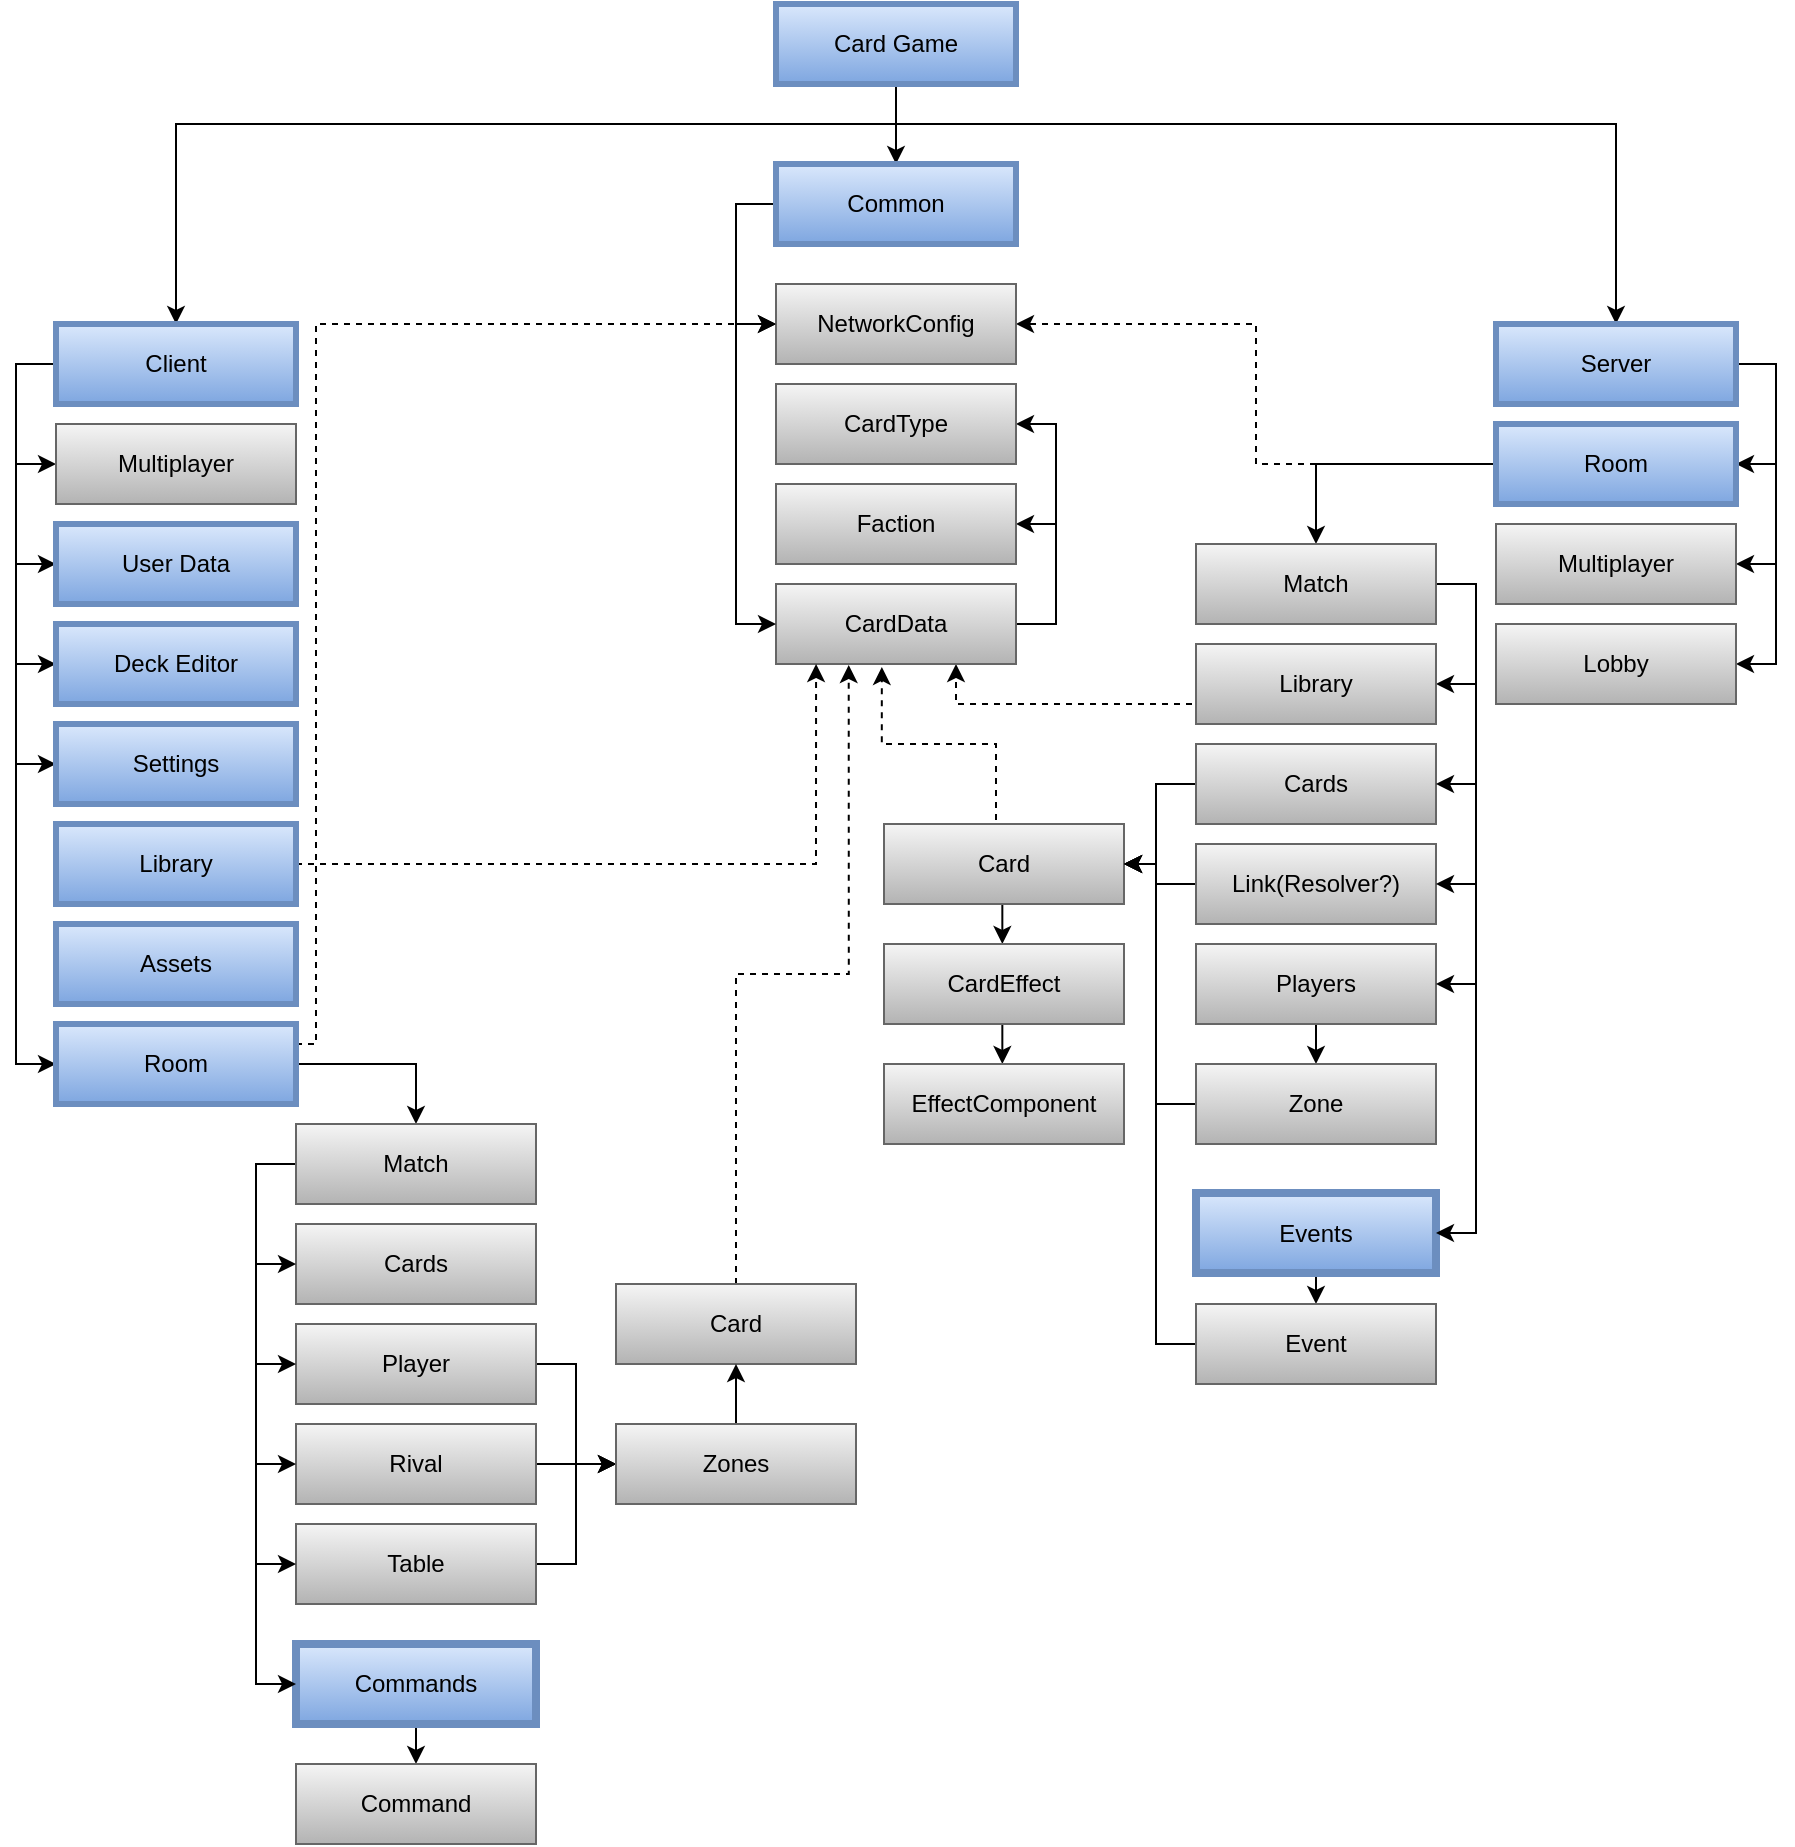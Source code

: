 <mxfile version="17.4.6" type="device"><diagram id="yZY9l5bWvE41JDvWN09L" name="Page-1"><mxGraphModel dx="2249" dy="752" grid="1" gridSize="10" guides="1" tooltips="1" connect="1" arrows="1" fold="1" page="1" pageScale="1" pageWidth="827" pageHeight="1169" math="0" shadow="0"><root><mxCell id="0"/><mxCell id="1" parent="0"/><mxCell id="_sQ2GedPcyPF_oaQatIs-12" style="edgeStyle=orthogonalEdgeStyle;rounded=0;orthogonalLoop=1;jettySize=auto;html=1;exitX=0.5;exitY=1;exitDx=0;exitDy=0;entryX=0.5;entryY=0;entryDx=0;entryDy=0;" parent="1" source="_sQ2GedPcyPF_oaQatIs-1" target="_sQ2GedPcyPF_oaQatIs-5" edge="1"><mxGeometry relative="1" as="geometry"><Array as="points"><mxPoint x="420" y="100"/><mxPoint x="780" y="100"/></Array></mxGeometry></mxCell><mxCell id="_sQ2GedPcyPF_oaQatIs-13" style="edgeStyle=orthogonalEdgeStyle;rounded=0;orthogonalLoop=1;jettySize=auto;html=1;exitX=0.5;exitY=1;exitDx=0;exitDy=0;entryX=0.5;entryY=0;entryDx=0;entryDy=0;" parent="1" source="_sQ2GedPcyPF_oaQatIs-1" target="_sQ2GedPcyPF_oaQatIs-4" edge="1"><mxGeometry relative="1" as="geometry"><Array as="points"><mxPoint x="420" y="100"/><mxPoint x="60" y="100"/></Array></mxGeometry></mxCell><mxCell id="_sQ2GedPcyPF_oaQatIs-127" style="edgeStyle=orthogonalEdgeStyle;rounded=0;orthogonalLoop=1;jettySize=auto;html=1;exitX=0.5;exitY=1;exitDx=0;exitDy=0;entryX=0.5;entryY=0;entryDx=0;entryDy=0;" parent="1" source="_sQ2GedPcyPF_oaQatIs-1" target="_sQ2GedPcyPF_oaQatIs-126" edge="1"><mxGeometry relative="1" as="geometry"/></mxCell><mxCell id="_sQ2GedPcyPF_oaQatIs-1" value="Card Game" style="rounded=0;whiteSpace=wrap;html=1;fillColor=#dae8fc;strokeColor=#6c8ebf;strokeWidth=3;gradientColor=#7ea6e0;" parent="1" vertex="1"><mxGeometry x="360" y="40" width="120" height="40" as="geometry"/></mxCell><mxCell id="_sQ2GedPcyPF_oaQatIs-26" style="edgeStyle=orthogonalEdgeStyle;rounded=0;orthogonalLoop=1;jettySize=auto;html=1;exitX=0;exitY=0.5;exitDx=0;exitDy=0;entryX=0;entryY=0.5;entryDx=0;entryDy=0;" parent="1" source="_sQ2GedPcyPF_oaQatIs-4" target="_sQ2GedPcyPF_oaQatIs-19" edge="1"><mxGeometry relative="1" as="geometry"/></mxCell><mxCell id="_sQ2GedPcyPF_oaQatIs-27" style="edgeStyle=orthogonalEdgeStyle;rounded=0;orthogonalLoop=1;jettySize=auto;html=1;exitX=0;exitY=0.5;exitDx=0;exitDy=0;entryX=0;entryY=0.5;entryDx=0;entryDy=0;" parent="1" source="_sQ2GedPcyPF_oaQatIs-4" target="_sQ2GedPcyPF_oaQatIs-18" edge="1"><mxGeometry relative="1" as="geometry"/></mxCell><mxCell id="_sQ2GedPcyPF_oaQatIs-28" style="edgeStyle=orthogonalEdgeStyle;rounded=0;orthogonalLoop=1;jettySize=auto;html=1;exitX=0;exitY=0.5;exitDx=0;exitDy=0;entryX=0;entryY=0.5;entryDx=0;entryDy=0;" parent="1" source="_sQ2GedPcyPF_oaQatIs-4" target="_sQ2GedPcyPF_oaQatIs-17" edge="1"><mxGeometry relative="1" as="geometry"/></mxCell><mxCell id="_sQ2GedPcyPF_oaQatIs-29" style="edgeStyle=orthogonalEdgeStyle;rounded=0;orthogonalLoop=1;jettySize=auto;html=1;exitX=0;exitY=0.5;exitDx=0;exitDy=0;entryX=0;entryY=0.5;entryDx=0;entryDy=0;" parent="1" source="_sQ2GedPcyPF_oaQatIs-4" target="_sQ2GedPcyPF_oaQatIs-20" edge="1"><mxGeometry relative="1" as="geometry"/></mxCell><mxCell id="_sQ2GedPcyPF_oaQatIs-30" style="edgeStyle=orthogonalEdgeStyle;rounded=0;orthogonalLoop=1;jettySize=auto;html=1;exitX=0;exitY=0.5;exitDx=0;exitDy=0;entryX=0;entryY=0.5;entryDx=0;entryDy=0;" parent="1" source="_sQ2GedPcyPF_oaQatIs-4" target="_sQ2GedPcyPF_oaQatIs-6" edge="1"><mxGeometry relative="1" as="geometry"/></mxCell><mxCell id="_sQ2GedPcyPF_oaQatIs-4" value="Client" style="rounded=0;whiteSpace=wrap;html=1;strokeWidth=3;fillColor=#dae8fc;strokeColor=#6c8ebf;gradientColor=#7ea6e0;" parent="1" vertex="1"><mxGeometry y="200" width="120" height="40" as="geometry"/></mxCell><mxCell id="_sQ2GedPcyPF_oaQatIs-32" style="edgeStyle=orthogonalEdgeStyle;rounded=0;orthogonalLoop=1;jettySize=auto;html=1;exitX=1;exitY=0.5;exitDx=0;exitDy=0;entryX=1;entryY=0.5;entryDx=0;entryDy=0;" parent="1" source="_sQ2GedPcyPF_oaQatIs-5" target="_sQ2GedPcyPF_oaQatIs-9" edge="1"><mxGeometry relative="1" as="geometry"/></mxCell><mxCell id="_sQ2GedPcyPF_oaQatIs-33" style="edgeStyle=orthogonalEdgeStyle;rounded=0;orthogonalLoop=1;jettySize=auto;html=1;exitX=1;exitY=0.5;exitDx=0;exitDy=0;entryX=1;entryY=0.5;entryDx=0;entryDy=0;" parent="1" source="_sQ2GedPcyPF_oaQatIs-5" target="_sQ2GedPcyPF_oaQatIs-8" edge="1"><mxGeometry relative="1" as="geometry"/></mxCell><mxCell id="_sQ2GedPcyPF_oaQatIs-34" style="edgeStyle=orthogonalEdgeStyle;rounded=0;orthogonalLoop=1;jettySize=auto;html=1;exitX=1;exitY=0.5;exitDx=0;exitDy=0;entryX=1;entryY=0.5;entryDx=0;entryDy=0;" parent="1" source="_sQ2GedPcyPF_oaQatIs-5" target="_sQ2GedPcyPF_oaQatIs-7" edge="1"><mxGeometry relative="1" as="geometry"/></mxCell><mxCell id="_sQ2GedPcyPF_oaQatIs-5" value="Server" style="rounded=0;whiteSpace=wrap;html=1;fillColor=#dae8fc;strokeColor=#6c8ebf;strokeWidth=3;gradientColor=#7ea6e0;" parent="1" vertex="1"><mxGeometry x="720" y="200" width="120" height="40" as="geometry"/></mxCell><mxCell id="_sQ2GedPcyPF_oaQatIs-109" style="edgeStyle=orthogonalEdgeStyle;rounded=0;orthogonalLoop=1;jettySize=auto;html=1;exitX=1;exitY=0.5;exitDx=0;exitDy=0;entryX=0.5;entryY=0;entryDx=0;entryDy=0;" parent="1" source="_sQ2GedPcyPF_oaQatIs-6" target="_sQ2GedPcyPF_oaQatIs-108" edge="1"><mxGeometry relative="1" as="geometry"/></mxCell><mxCell id="_sQ2GedPcyPF_oaQatIs-118" style="edgeStyle=orthogonalEdgeStyle;rounded=0;orthogonalLoop=1;jettySize=auto;html=1;exitX=1;exitY=0.25;exitDx=0;exitDy=0;entryX=0;entryY=0.5;entryDx=0;entryDy=0;dashed=1;" parent="1" source="_sQ2GedPcyPF_oaQatIs-6" target="_sQ2GedPcyPF_oaQatIs-105" edge="1"><mxGeometry relative="1" as="geometry"><Array as="points"><mxPoint x="130" y="560"/><mxPoint x="130" y="200"/></Array></mxGeometry></mxCell><mxCell id="_sQ2GedPcyPF_oaQatIs-6" value="Room" style="rounded=0;whiteSpace=wrap;html=1;fillColor=#dae8fc;gradientColor=#7ea6e0;strokeColor=#6c8ebf;strokeWidth=3;" parent="1" vertex="1"><mxGeometry y="550" width="120" height="40" as="geometry"/></mxCell><mxCell id="_sQ2GedPcyPF_oaQatIs-66" style="edgeStyle=orthogonalEdgeStyle;rounded=0;orthogonalLoop=1;jettySize=auto;html=1;exitX=0;exitY=0.5;exitDx=0;exitDy=0;entryX=0.5;entryY=0;entryDx=0;entryDy=0;" parent="1" source="_sQ2GedPcyPF_oaQatIs-7" target="_sQ2GedPcyPF_oaQatIs-44" edge="1"><mxGeometry relative="1" as="geometry"/></mxCell><mxCell id="_sQ2GedPcyPF_oaQatIs-106" style="edgeStyle=orthogonalEdgeStyle;rounded=0;orthogonalLoop=1;jettySize=auto;html=1;exitX=0;exitY=0.5;exitDx=0;exitDy=0;entryX=1;entryY=0.5;entryDx=0;entryDy=0;dashed=1;" parent="1" source="_sQ2GedPcyPF_oaQatIs-7" target="_sQ2GedPcyPF_oaQatIs-105" edge="1"><mxGeometry relative="1" as="geometry"/></mxCell><mxCell id="_sQ2GedPcyPF_oaQatIs-7" value="Room" style="rounded=0;whiteSpace=wrap;html=1;fillColor=#dae8fc;gradientColor=#7ea6e0;strokeColor=#6c8ebf;strokeWidth=3;" parent="1" vertex="1"><mxGeometry x="720" y="250" width="120" height="40" as="geometry"/></mxCell><mxCell id="_sQ2GedPcyPF_oaQatIs-8" value="Lobby" style="rounded=0;whiteSpace=wrap;html=1;fillColor=#f5f5f5;gradientColor=#b3b3b3;strokeColor=#666666;" parent="1" vertex="1"><mxGeometry x="720" y="350" width="120" height="40" as="geometry"/></mxCell><mxCell id="_sQ2GedPcyPF_oaQatIs-9" value="Multiplayer" style="rounded=0;whiteSpace=wrap;html=1;fillColor=#f5f5f5;gradientColor=#b3b3b3;strokeColor=#666666;" parent="1" vertex="1"><mxGeometry x="720" y="300" width="120" height="40" as="geometry"/></mxCell><mxCell id="_sQ2GedPcyPF_oaQatIs-17" value="Deck Editor" style="rounded=0;whiteSpace=wrap;html=1;fillColor=#dae8fc;strokeColor=#6c8ebf;strokeWidth=3;gradientColor=#7ea6e0;" parent="1" vertex="1"><mxGeometry y="350" width="120" height="40" as="geometry"/></mxCell><mxCell id="_sQ2GedPcyPF_oaQatIs-18" value="User Data" style="rounded=0;whiteSpace=wrap;html=1;fillColor=#dae8fc;strokeColor=#6c8ebf;strokeWidth=3;gradientColor=#7ea6e0;" parent="1" vertex="1"><mxGeometry y="300" width="120" height="40" as="geometry"/></mxCell><mxCell id="_sQ2GedPcyPF_oaQatIs-19" value="Multiplayer" style="rounded=0;whiteSpace=wrap;html=1;fillColor=#f5f5f5;gradientColor=#b3b3b3;strokeColor=#666666;" parent="1" vertex="1"><mxGeometry y="250" width="120" height="40" as="geometry"/></mxCell><mxCell id="_sQ2GedPcyPF_oaQatIs-20" value="Settings" style="rounded=0;whiteSpace=wrap;html=1;fillColor=#dae8fc;strokeColor=#6c8ebf;strokeWidth=3;gradientColor=#7ea6e0;" parent="1" vertex="1"><mxGeometry y="400" width="120" height="40" as="geometry"/></mxCell><mxCell id="_sQ2GedPcyPF_oaQatIs-82" style="edgeStyle=orthogonalEdgeStyle;rounded=0;orthogonalLoop=1;jettySize=auto;html=1;exitX=0.5;exitY=1;exitDx=0;exitDy=0;entryX=0.5;entryY=0;entryDx=0;entryDy=0;" parent="1" source="_sQ2GedPcyPF_oaQatIs-36" target="_sQ2GedPcyPF_oaQatIs-64" edge="1"><mxGeometry relative="1" as="geometry"/></mxCell><mxCell id="_sQ2GedPcyPF_oaQatIs-36" value="Players" style="rounded=0;whiteSpace=wrap;html=1;fillColor=#f5f5f5;gradientColor=#b3b3b3;strokeColor=#666666;" parent="1" vertex="1"><mxGeometry x="570" y="510" width="120" height="40" as="geometry"/></mxCell><mxCell id="_sQ2GedPcyPF_oaQatIs-79" style="edgeStyle=orthogonalEdgeStyle;rounded=0;orthogonalLoop=1;jettySize=auto;html=1;exitX=0.5;exitY=1;exitDx=0;exitDy=0;entryX=0.5;entryY=0;entryDx=0;entryDy=0;" parent="1" edge="1"><mxGeometry relative="1" as="geometry"><mxPoint x="473.17" y="490" as="sourcePoint"/><mxPoint x="473.17" y="510" as="targetPoint"/></mxGeometry></mxCell><mxCell id="_sQ2GedPcyPF_oaQatIs-142" style="edgeStyle=orthogonalEdgeStyle;rounded=0;orthogonalLoop=1;jettySize=auto;html=1;exitX=0.5;exitY=0;exitDx=0;exitDy=0;entryX=0.441;entryY=1.037;entryDx=0;entryDy=0;entryPerimeter=0;dashed=1;" parent="1" source="_sQ2GedPcyPF_oaQatIs-37" target="_sQ2GedPcyPF_oaQatIs-87" edge="1"><mxGeometry relative="1" as="geometry"><Array as="points"><mxPoint x="470" y="450"/><mxPoint x="470" y="410"/><mxPoint x="413" y="410"/></Array></mxGeometry></mxCell><mxCell id="_sQ2GedPcyPF_oaQatIs-37" value="Card" style="rounded=0;whiteSpace=wrap;html=1;fillColor=#f5f5f5;gradientColor=#b3b3b3;strokeColor=#666666;" parent="1" vertex="1"><mxGeometry x="414" y="450" width="120" height="40" as="geometry"/></mxCell><mxCell id="_sQ2GedPcyPF_oaQatIs-73" style="edgeStyle=orthogonalEdgeStyle;rounded=0;orthogonalLoop=1;jettySize=auto;html=1;exitX=0.5;exitY=1;exitDx=0;exitDy=0;entryX=0.5;entryY=0;entryDx=0;entryDy=0;" parent="1" source="_sQ2GedPcyPF_oaQatIs-38" target="_sQ2GedPcyPF_oaQatIs-41" edge="1"><mxGeometry relative="1" as="geometry"/></mxCell><mxCell id="_sQ2GedPcyPF_oaQatIs-38" value="Events" style="rounded=0;whiteSpace=wrap;html=1;fillColor=#dae8fc;gradientColor=#7ea6e0;strokeColor=#6c8ebf;strokeWidth=4;" parent="1" vertex="1"><mxGeometry x="570" y="634.5" width="120" height="40" as="geometry"/></mxCell><mxCell id="_sQ2GedPcyPF_oaQatIs-94" style="edgeStyle=orthogonalEdgeStyle;rounded=0;orthogonalLoop=1;jettySize=auto;html=1;exitX=0;exitY=0.5;exitDx=0;exitDy=0;entryX=1;entryY=0.5;entryDx=0;entryDy=0;" parent="1" source="_sQ2GedPcyPF_oaQatIs-39" target="_sQ2GedPcyPF_oaQatIs-37" edge="1"><mxGeometry relative="1" as="geometry"><Array as="points"><mxPoint x="550" y="430"/><mxPoint x="550" y="470"/></Array></mxGeometry></mxCell><mxCell id="_sQ2GedPcyPF_oaQatIs-39" value="Cards" style="rounded=0;whiteSpace=wrap;html=1;fillColor=#f5f5f5;gradientColor=#b3b3b3;strokeColor=#666666;" parent="1" vertex="1"><mxGeometry x="570" y="410" width="120" height="40" as="geometry"/></mxCell><mxCell id="_sQ2GedPcyPF_oaQatIs-93" style="edgeStyle=orthogonalEdgeStyle;rounded=0;orthogonalLoop=1;jettySize=auto;html=1;exitX=0;exitY=0.5;exitDx=0;exitDy=0;entryX=1;entryY=0.5;entryDx=0;entryDy=0;" parent="1" source="_sQ2GedPcyPF_oaQatIs-40" target="_sQ2GedPcyPF_oaQatIs-37" edge="1"><mxGeometry relative="1" as="geometry"><Array as="points"><mxPoint x="550" y="480"/><mxPoint x="550" y="470"/></Array></mxGeometry></mxCell><mxCell id="_sQ2GedPcyPF_oaQatIs-40" value="Link(Resolver?)" style="rounded=0;whiteSpace=wrap;html=1;fillColor=#f5f5f5;gradientColor=#b3b3b3;strokeColor=#666666;" parent="1" vertex="1"><mxGeometry x="570" y="460" width="120" height="40" as="geometry"/></mxCell><mxCell id="_sQ2GedPcyPF_oaQatIs-90" style="edgeStyle=orthogonalEdgeStyle;rounded=0;orthogonalLoop=1;jettySize=auto;html=1;exitX=0;exitY=0.5;exitDx=0;exitDy=0;entryX=1;entryY=0.5;entryDx=0;entryDy=0;" parent="1" source="_sQ2GedPcyPF_oaQatIs-41" target="_sQ2GedPcyPF_oaQatIs-37" edge="1"><mxGeometry relative="1" as="geometry"><Array as="points"><mxPoint x="550" y="710"/><mxPoint x="550" y="470"/></Array></mxGeometry></mxCell><mxCell id="_sQ2GedPcyPF_oaQatIs-41" value="Event" style="rounded=0;whiteSpace=wrap;html=1;fillColor=#f5f5f5;gradientColor=#b3b3b3;strokeColor=#666666;" parent="1" vertex="1"><mxGeometry x="570" y="690" width="120" height="40" as="geometry"/></mxCell><mxCell id="_sQ2GedPcyPF_oaQatIs-80" style="edgeStyle=orthogonalEdgeStyle;rounded=0;orthogonalLoop=1;jettySize=auto;html=1;exitX=0.5;exitY=1;exitDx=0;exitDy=0;entryX=0.5;entryY=0;entryDx=0;entryDy=0;" parent="1" edge="1"><mxGeometry relative="1" as="geometry"><mxPoint x="473.17" y="550" as="sourcePoint"/><mxPoint x="473.17" y="570" as="targetPoint"/></mxGeometry></mxCell><mxCell id="_sQ2GedPcyPF_oaQatIs-42" value="CardEffect" style="rounded=0;whiteSpace=wrap;html=1;fillColor=#f5f5f5;gradientColor=#b3b3b3;strokeColor=#666666;" parent="1" vertex="1"><mxGeometry x="414" y="510" width="120" height="40" as="geometry"/></mxCell><mxCell id="_sQ2GedPcyPF_oaQatIs-43" value="EffectComponent" style="rounded=0;whiteSpace=wrap;html=1;fillColor=#f5f5f5;gradientColor=#b3b3b3;strokeColor=#666666;" parent="1" vertex="1"><mxGeometry x="414" y="570" width="120" height="40" as="geometry"/></mxCell><mxCell id="_sQ2GedPcyPF_oaQatIs-67" style="edgeStyle=orthogonalEdgeStyle;rounded=0;orthogonalLoop=1;jettySize=auto;html=1;exitX=1;exitY=0.5;exitDx=0;exitDy=0;entryX=1;entryY=0.5;entryDx=0;entryDy=0;" parent="1" source="_sQ2GedPcyPF_oaQatIs-44" target="_sQ2GedPcyPF_oaQatIs-39" edge="1"><mxGeometry relative="1" as="geometry"/></mxCell><mxCell id="_sQ2GedPcyPF_oaQatIs-68" style="edgeStyle=orthogonalEdgeStyle;rounded=0;orthogonalLoop=1;jettySize=auto;html=1;exitX=1;exitY=0.5;exitDx=0;exitDy=0;entryX=1;entryY=0.5;entryDx=0;entryDy=0;" parent="1" source="_sQ2GedPcyPF_oaQatIs-44" target="_sQ2GedPcyPF_oaQatIs-40" edge="1"><mxGeometry relative="1" as="geometry"/></mxCell><mxCell id="_sQ2GedPcyPF_oaQatIs-69" style="edgeStyle=orthogonalEdgeStyle;rounded=0;orthogonalLoop=1;jettySize=auto;html=1;exitX=1;exitY=0.5;exitDx=0;exitDy=0;entryX=1;entryY=0.5;entryDx=0;entryDy=0;" parent="1" source="_sQ2GedPcyPF_oaQatIs-44" target="_sQ2GedPcyPF_oaQatIs-36" edge="1"><mxGeometry relative="1" as="geometry"/></mxCell><mxCell id="_sQ2GedPcyPF_oaQatIs-70" style="edgeStyle=orthogonalEdgeStyle;rounded=0;orthogonalLoop=1;jettySize=auto;html=1;exitX=1;exitY=0.5;exitDx=0;exitDy=0;entryX=1;entryY=0.5;entryDx=0;entryDy=0;" parent="1" source="_sQ2GedPcyPF_oaQatIs-44" target="_sQ2GedPcyPF_oaQatIs-38" edge="1"><mxGeometry relative="1" as="geometry"/></mxCell><mxCell id="_sQ2GedPcyPF_oaQatIs-74" style="edgeStyle=orthogonalEdgeStyle;rounded=0;orthogonalLoop=1;jettySize=auto;html=1;exitX=1;exitY=0.5;exitDx=0;exitDy=0;entryX=1;entryY=0.5;entryDx=0;entryDy=0;" parent="1" source="_sQ2GedPcyPF_oaQatIs-44" target="_sQ2GedPcyPF_oaQatIs-62" edge="1"><mxGeometry relative="1" as="geometry"/></mxCell><mxCell id="_sQ2GedPcyPF_oaQatIs-44" value="Match" style="rounded=0;whiteSpace=wrap;html=1;fillColor=#f5f5f5;strokeColor=#666666;strokeWidth=1;gradientColor=#b3b3b3;" parent="1" vertex="1"><mxGeometry x="570" y="310" width="120" height="40" as="geometry"/></mxCell><mxCell id="_sQ2GedPcyPF_oaQatIs-143" style="edgeStyle=orthogonalEdgeStyle;rounded=0;orthogonalLoop=1;jettySize=auto;html=1;exitX=0;exitY=0.5;exitDx=0;exitDy=0;entryX=0.75;entryY=1;entryDx=0;entryDy=0;dashed=1;" parent="1" source="_sQ2GedPcyPF_oaQatIs-62" target="_sQ2GedPcyPF_oaQatIs-87" edge="1"><mxGeometry relative="1" as="geometry"><Array as="points"><mxPoint x="570" y="390"/><mxPoint x="450" y="390"/></Array></mxGeometry></mxCell><mxCell id="_sQ2GedPcyPF_oaQatIs-62" value="Library" style="rounded=0;whiteSpace=wrap;html=1;fillColor=#f5f5f5;gradientColor=#b3b3b3;strokeColor=#666666;" parent="1" vertex="1"><mxGeometry x="570" y="360" width="120" height="40" as="geometry"/></mxCell><mxCell id="_sQ2GedPcyPF_oaQatIs-91" style="edgeStyle=orthogonalEdgeStyle;rounded=0;orthogonalLoop=1;jettySize=auto;html=1;exitX=0;exitY=0.5;exitDx=0;exitDy=0;entryX=1;entryY=0.5;entryDx=0;entryDy=0;" parent="1" source="_sQ2GedPcyPF_oaQatIs-64" target="_sQ2GedPcyPF_oaQatIs-37" edge="1"><mxGeometry relative="1" as="geometry"><Array as="points"><mxPoint x="550" y="590"/><mxPoint x="550" y="470"/></Array></mxGeometry></mxCell><mxCell id="_sQ2GedPcyPF_oaQatIs-64" value="Zone" style="rounded=0;whiteSpace=wrap;html=1;fillColor=#f5f5f5;gradientColor=#b3b3b3;strokeColor=#666666;" parent="1" vertex="1"><mxGeometry x="570" y="570" width="120" height="40" as="geometry"/></mxCell><mxCell id="_sQ2GedPcyPF_oaQatIs-140" style="edgeStyle=orthogonalEdgeStyle;rounded=0;orthogonalLoop=1;jettySize=auto;html=1;exitX=1;exitY=0.5;exitDx=0;exitDy=0;entryX=1;entryY=0.5;entryDx=0;entryDy=0;" parent="1" source="_sQ2GedPcyPF_oaQatIs-87" target="_sQ2GedPcyPF_oaQatIs-139" edge="1"><mxGeometry relative="1" as="geometry"/></mxCell><mxCell id="_sQ2GedPcyPF_oaQatIs-141" style="edgeStyle=orthogonalEdgeStyle;rounded=0;orthogonalLoop=1;jettySize=auto;html=1;exitX=1;exitY=0.5;exitDx=0;exitDy=0;entryX=1;entryY=0.5;entryDx=0;entryDy=0;" parent="1" source="_sQ2GedPcyPF_oaQatIs-87" target="_sQ2GedPcyPF_oaQatIs-138" edge="1"><mxGeometry relative="1" as="geometry"/></mxCell><mxCell id="_sQ2GedPcyPF_oaQatIs-87" value="CardData" style="rounded=0;whiteSpace=wrap;html=1;fillColor=#f5f5f5;gradientColor=#b3b3b3;strokeColor=#666666;" parent="1" vertex="1"><mxGeometry x="360" y="330" width="120" height="40" as="geometry"/></mxCell><mxCell id="_sQ2GedPcyPF_oaQatIs-149" style="edgeStyle=orthogonalEdgeStyle;rounded=0;orthogonalLoop=1;jettySize=auto;html=1;exitX=1;exitY=0.5;exitDx=0;exitDy=0;entryX=0;entryY=0.5;entryDx=0;entryDy=0;" parent="1" source="_sQ2GedPcyPF_oaQatIs-95" target="_sQ2GedPcyPF_oaQatIs-101" edge="1"><mxGeometry relative="1" as="geometry"/></mxCell><mxCell id="_sQ2GedPcyPF_oaQatIs-95" value="Player" style="rounded=0;whiteSpace=wrap;html=1;fillColor=#f5f5f5;gradientColor=#b3b3b3;strokeColor=#666666;" parent="1" vertex="1"><mxGeometry x="120" y="700" width="120" height="40" as="geometry"/></mxCell><mxCell id="_sQ2GedPcyPF_oaQatIs-147" style="edgeStyle=orthogonalEdgeStyle;rounded=0;orthogonalLoop=1;jettySize=auto;html=1;exitX=1;exitY=0.5;exitDx=0;exitDy=0;entryX=0;entryY=0.5;entryDx=0;entryDy=0;" parent="1" source="_sQ2GedPcyPF_oaQatIs-96" target="_sQ2GedPcyPF_oaQatIs-101" edge="1"><mxGeometry relative="1" as="geometry"/></mxCell><mxCell id="_sQ2GedPcyPF_oaQatIs-96" value="Rival" style="rounded=0;whiteSpace=wrap;html=1;fillColor=#f5f5f5;gradientColor=#b3b3b3;strokeColor=#666666;" parent="1" vertex="1"><mxGeometry x="120" y="750" width="120" height="40" as="geometry"/></mxCell><mxCell id="_sQ2GedPcyPF_oaQatIs-152" style="edgeStyle=orthogonalEdgeStyle;rounded=0;orthogonalLoop=1;jettySize=auto;html=1;exitX=0.5;exitY=0;exitDx=0;exitDy=0;entryX=0.303;entryY=1.013;entryDx=0;entryDy=0;entryPerimeter=0;dashed=1;" parent="1" source="_sQ2GedPcyPF_oaQatIs-97" target="_sQ2GedPcyPF_oaQatIs-87" edge="1"><mxGeometry relative="1" as="geometry"/></mxCell><mxCell id="_sQ2GedPcyPF_oaQatIs-97" value="Card" style="rounded=0;whiteSpace=wrap;html=1;fillColor=#f5f5f5;gradientColor=#b3b3b3;strokeColor=#666666;" parent="1" vertex="1"><mxGeometry x="280" y="680" width="120" height="40" as="geometry"/></mxCell><mxCell id="_sQ2GedPcyPF_oaQatIs-148" style="edgeStyle=orthogonalEdgeStyle;rounded=0;orthogonalLoop=1;jettySize=auto;html=1;exitX=1;exitY=0.5;exitDx=0;exitDy=0;entryX=0;entryY=0.5;entryDx=0;entryDy=0;" parent="1" source="_sQ2GedPcyPF_oaQatIs-98" target="_sQ2GedPcyPF_oaQatIs-101" edge="1"><mxGeometry relative="1" as="geometry"/></mxCell><mxCell id="_sQ2GedPcyPF_oaQatIs-98" value="Table" style="rounded=0;whiteSpace=wrap;html=1;fillColor=#f5f5f5;gradientColor=#b3b3b3;strokeColor=#666666;" parent="1" vertex="1"><mxGeometry x="120" y="800" width="120" height="40" as="geometry"/></mxCell><mxCell id="_sQ2GedPcyPF_oaQatIs-114" style="edgeStyle=orthogonalEdgeStyle;rounded=0;orthogonalLoop=1;jettySize=auto;html=1;exitX=0.5;exitY=1;exitDx=0;exitDy=0;entryX=0.5;entryY=0;entryDx=0;entryDy=0;" parent="1" source="_sQ2GedPcyPF_oaQatIs-99" target="_sQ2GedPcyPF_oaQatIs-100" edge="1"><mxGeometry relative="1" as="geometry"/></mxCell><mxCell id="_sQ2GedPcyPF_oaQatIs-99" value="Commands" style="rounded=0;whiteSpace=wrap;html=1;fillColor=#dae8fc;gradientColor=#7ea6e0;strokeColor=#6c8ebf;strokeWidth=4;" parent="1" vertex="1"><mxGeometry x="120" y="860" width="120" height="40" as="geometry"/></mxCell><mxCell id="_sQ2GedPcyPF_oaQatIs-100" value="Command" style="rounded=0;whiteSpace=wrap;html=1;fillColor=#f5f5f5;gradientColor=#b3b3b3;strokeColor=#666666;" parent="1" vertex="1"><mxGeometry x="120" y="920" width="120" height="40" as="geometry"/></mxCell><mxCell id="_sQ2GedPcyPF_oaQatIs-150" style="edgeStyle=orthogonalEdgeStyle;rounded=0;orthogonalLoop=1;jettySize=auto;html=1;exitX=0.5;exitY=0;exitDx=0;exitDy=0;entryX=0.5;entryY=1;entryDx=0;entryDy=0;" parent="1" source="_sQ2GedPcyPF_oaQatIs-101" target="_sQ2GedPcyPF_oaQatIs-97" edge="1"><mxGeometry relative="1" as="geometry"/></mxCell><mxCell id="_sQ2GedPcyPF_oaQatIs-101" value="Zones" style="rounded=0;whiteSpace=wrap;html=1;fillColor=#f5f5f5;gradientColor=#b3b3b3;strokeColor=#666666;" parent="1" vertex="1"><mxGeometry x="280" y="750" width="120" height="40" as="geometry"/></mxCell><mxCell id="_sQ2GedPcyPF_oaQatIs-102" value="Assets" style="rounded=0;whiteSpace=wrap;html=1;fillColor=#dae8fc;strokeColor=#6c8ebf;strokeWidth=3;gradientColor=#7ea6e0;" parent="1" vertex="1"><mxGeometry y="500" width="120" height="40" as="geometry"/></mxCell><mxCell id="_sQ2GedPcyPF_oaQatIs-103" value="Cards" style="rounded=0;whiteSpace=wrap;html=1;fillColor=#f5f5f5;gradientColor=#b3b3b3;strokeColor=#666666;" parent="1" vertex="1"><mxGeometry x="120" y="650" width="120" height="40" as="geometry"/></mxCell><mxCell id="_sQ2GedPcyPF_oaQatIs-144" style="edgeStyle=orthogonalEdgeStyle;rounded=0;orthogonalLoop=1;jettySize=auto;html=1;exitX=1;exitY=0.5;exitDx=0;exitDy=0;entryX=0.167;entryY=1;entryDx=0;entryDy=0;entryPerimeter=0;dashed=1;" parent="1" source="_sQ2GedPcyPF_oaQatIs-104" target="_sQ2GedPcyPF_oaQatIs-87" edge="1"><mxGeometry relative="1" as="geometry"><Array as="points"><mxPoint x="380" y="470"/></Array></mxGeometry></mxCell><mxCell id="_sQ2GedPcyPF_oaQatIs-104" value="Library" style="rounded=0;whiteSpace=wrap;html=1;fillColor=#dae8fc;strokeColor=#6c8ebf;strokeWidth=3;gradientColor=#7ea6e0;" parent="1" vertex="1"><mxGeometry y="450" width="120" height="40" as="geometry"/></mxCell><mxCell id="_sQ2GedPcyPF_oaQatIs-105" value="NetworkConfig" style="rounded=0;whiteSpace=wrap;html=1;fillColor=#f5f5f5;gradientColor=#b3b3b3;strokeColor=#666666;" parent="1" vertex="1"><mxGeometry x="360" y="180" width="120" height="40" as="geometry"/></mxCell><mxCell id="_sQ2GedPcyPF_oaQatIs-111" style="edgeStyle=orthogonalEdgeStyle;rounded=0;orthogonalLoop=1;jettySize=auto;html=1;exitX=0;exitY=0.5;exitDx=0;exitDy=0;entryX=0;entryY=0.5;entryDx=0;entryDy=0;" parent="1" source="_sQ2GedPcyPF_oaQatIs-108" target="_sQ2GedPcyPF_oaQatIs-103" edge="1"><mxGeometry relative="1" as="geometry"/></mxCell><mxCell id="_sQ2GedPcyPF_oaQatIs-112" style="edgeStyle=orthogonalEdgeStyle;rounded=0;orthogonalLoop=1;jettySize=auto;html=1;exitX=0;exitY=0.5;exitDx=0;exitDy=0;entryX=0;entryY=0.5;entryDx=0;entryDy=0;" parent="1" source="_sQ2GedPcyPF_oaQatIs-108" target="_sQ2GedPcyPF_oaQatIs-95" edge="1"><mxGeometry relative="1" as="geometry"/></mxCell><mxCell id="_sQ2GedPcyPF_oaQatIs-113" style="edgeStyle=orthogonalEdgeStyle;rounded=0;orthogonalLoop=1;jettySize=auto;html=1;exitX=0;exitY=0.5;exitDx=0;exitDy=0;entryX=0;entryY=0.5;entryDx=0;entryDy=0;" parent="1" source="_sQ2GedPcyPF_oaQatIs-108" target="_sQ2GedPcyPF_oaQatIs-96" edge="1"><mxGeometry relative="1" as="geometry"/></mxCell><mxCell id="_sQ2GedPcyPF_oaQatIs-116" style="edgeStyle=orthogonalEdgeStyle;rounded=0;orthogonalLoop=1;jettySize=auto;html=1;exitX=0;exitY=0.5;exitDx=0;exitDy=0;entryX=0;entryY=0.5;entryDx=0;entryDy=0;" parent="1" source="_sQ2GedPcyPF_oaQatIs-108" target="_sQ2GedPcyPF_oaQatIs-98" edge="1"><mxGeometry relative="1" as="geometry"/></mxCell><mxCell id="_sQ2GedPcyPF_oaQatIs-120" style="edgeStyle=orthogonalEdgeStyle;rounded=0;orthogonalLoop=1;jettySize=auto;html=1;exitX=0;exitY=0.5;exitDx=0;exitDy=0;entryX=0;entryY=0.5;entryDx=0;entryDy=0;" parent="1" source="_sQ2GedPcyPF_oaQatIs-108" target="_sQ2GedPcyPF_oaQatIs-99" edge="1"><mxGeometry relative="1" as="geometry"/></mxCell><mxCell id="_sQ2GedPcyPF_oaQatIs-108" value="Match" style="rounded=0;whiteSpace=wrap;html=1;fillColor=#f5f5f5;gradientColor=#b3b3b3;strokeColor=#666666;" parent="1" vertex="1"><mxGeometry x="120" y="600" width="120" height="40" as="geometry"/></mxCell><mxCell id="_sQ2GedPcyPF_oaQatIs-134" style="edgeStyle=orthogonalEdgeStyle;rounded=0;orthogonalLoop=1;jettySize=auto;html=1;exitX=0;exitY=0.5;exitDx=0;exitDy=0;entryX=0;entryY=0.5;entryDx=0;entryDy=0;" parent="1" source="_sQ2GedPcyPF_oaQatIs-126" target="_sQ2GedPcyPF_oaQatIs-105" edge="1"><mxGeometry relative="1" as="geometry"/></mxCell><mxCell id="_sQ2GedPcyPF_oaQatIs-135" style="edgeStyle=orthogonalEdgeStyle;rounded=0;orthogonalLoop=1;jettySize=auto;html=1;exitX=0;exitY=0.5;exitDx=0;exitDy=0;entryX=0;entryY=0.5;entryDx=0;entryDy=0;" parent="1" source="_sQ2GedPcyPF_oaQatIs-126" target="_sQ2GedPcyPF_oaQatIs-87" edge="1"><mxGeometry relative="1" as="geometry"/></mxCell><mxCell id="_sQ2GedPcyPF_oaQatIs-126" value="Common" style="rounded=0;whiteSpace=wrap;html=1;strokeWidth=3;fillColor=#dae8fc;strokeColor=#6c8ebf;gradientColor=#7ea6e0;" parent="1" vertex="1"><mxGeometry x="360" y="120" width="120" height="40" as="geometry"/></mxCell><mxCell id="_sQ2GedPcyPF_oaQatIs-138" value="Faction" style="rounded=0;whiteSpace=wrap;html=1;fillColor=#f5f5f5;gradientColor=#b3b3b3;strokeColor=#666666;" parent="1" vertex="1"><mxGeometry x="360" y="280" width="120" height="40" as="geometry"/></mxCell><mxCell id="_sQ2GedPcyPF_oaQatIs-139" value="CardType" style="rounded=0;whiteSpace=wrap;html=1;fillColor=#f5f5f5;gradientColor=#b3b3b3;strokeColor=#666666;" parent="1" vertex="1"><mxGeometry x="360" y="230" width="120" height="40" as="geometry"/></mxCell></root></mxGraphModel></diagram></mxfile>